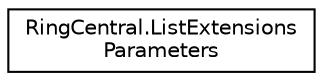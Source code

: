 digraph "Graphical Class Hierarchy"
{
 // LATEX_PDF_SIZE
  edge [fontname="Helvetica",fontsize="10",labelfontname="Helvetica",labelfontsize="10"];
  node [fontname="Helvetica",fontsize="10",shape=record];
  rankdir="LR";
  Node0 [label="RingCentral.ListExtensions\lParameters",height=0.2,width=0.4,color="black", fillcolor="white", style="filled",URL="$classRingCentral_1_1ListExtensionsParameters.html",tooltip="Query parameters for operation listExtensions"];
}
